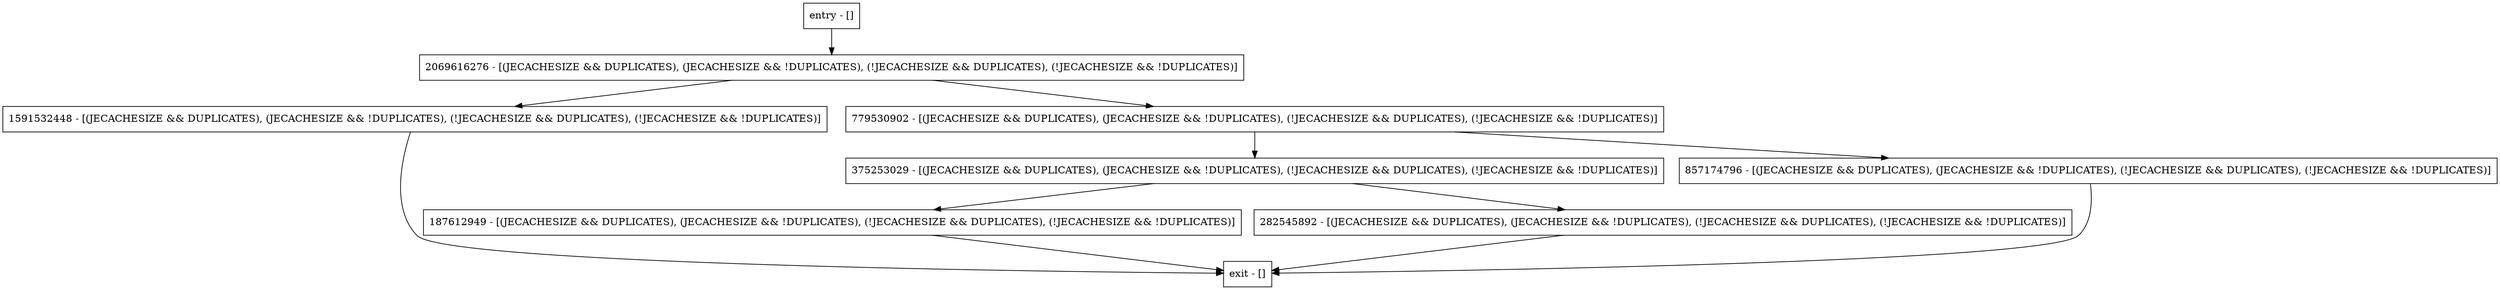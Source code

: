 digraph getStorageSize {
node [shape=record];
entry [label="entry - []"];
exit [label="exit - []"];
1591532448 [label="1591532448 - [(JECACHESIZE && DUPLICATES), (JECACHESIZE && !DUPLICATES), (!JECACHESIZE && DUPLICATES), (!JECACHESIZE && !DUPLICATES)]"];
2069616276 [label="2069616276 - [(JECACHESIZE && DUPLICATES), (JECACHESIZE && !DUPLICATES), (!JECACHESIZE && DUPLICATES), (!JECACHESIZE && !DUPLICATES)]"];
187612949 [label="187612949 - [(JECACHESIZE && DUPLICATES), (JECACHESIZE && !DUPLICATES), (!JECACHESIZE && DUPLICATES), (!JECACHESIZE && !DUPLICATES)]"];
375253029 [label="375253029 - [(JECACHESIZE && DUPLICATES), (JECACHESIZE && !DUPLICATES), (!JECACHESIZE && DUPLICATES), (!JECACHESIZE && !DUPLICATES)]"];
857174796 [label="857174796 - [(JECACHESIZE && DUPLICATES), (JECACHESIZE && !DUPLICATES), (!JECACHESIZE && DUPLICATES), (!JECACHESIZE && !DUPLICATES)]"];
282545892 [label="282545892 - [(JECACHESIZE && DUPLICATES), (JECACHESIZE && !DUPLICATES), (!JECACHESIZE && DUPLICATES), (!JECACHESIZE && !DUPLICATES)]"];
779530902 [label="779530902 - [(JECACHESIZE && DUPLICATES), (JECACHESIZE && !DUPLICATES), (!JECACHESIZE && DUPLICATES), (!JECACHESIZE && !DUPLICATES)]"];
entry;
exit;
entry -> 2069616276;
1591532448 -> exit;
2069616276 -> 1591532448;
2069616276 -> 779530902;
187612949 -> exit;
375253029 -> 187612949;
375253029 -> 282545892;
857174796 -> exit;
282545892 -> exit;
779530902 -> 375253029;
779530902 -> 857174796;
}
